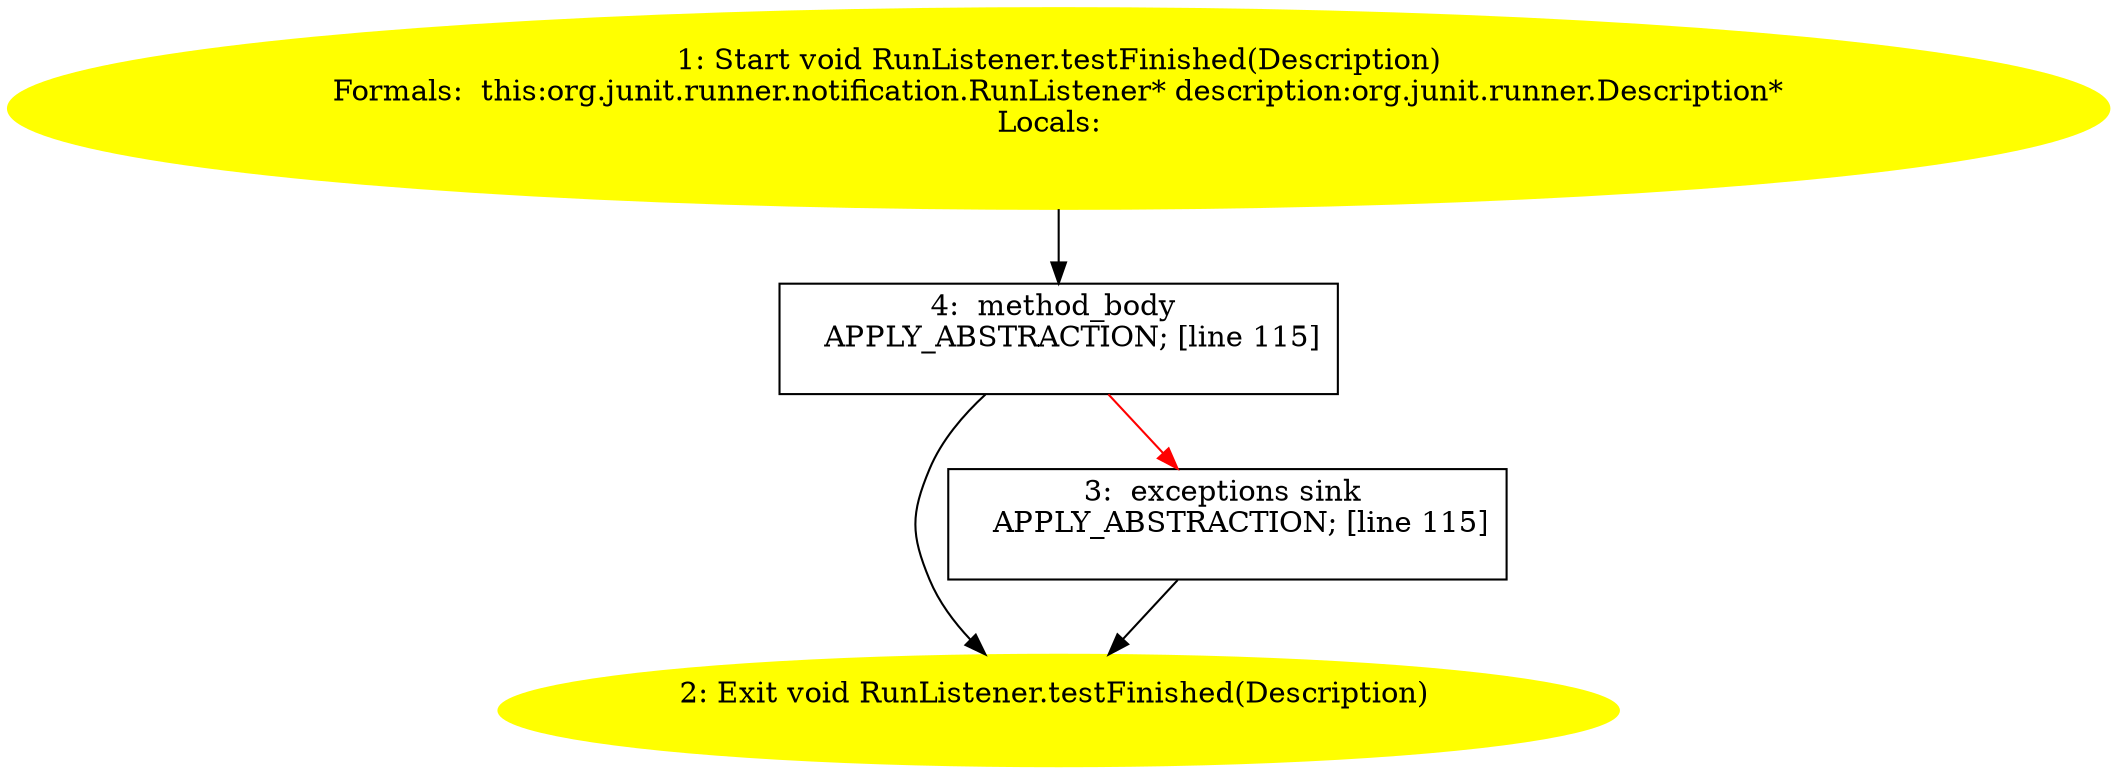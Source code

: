 /* @generated */
digraph cfg {
"org.junit.runner.notification.RunListener.testFinished(org.junit.runner.Description):void.09a5ff1bdcc2b51d0a6fe418189258c3_1" [label="1: Start void RunListener.testFinished(Description)\nFormals:  this:org.junit.runner.notification.RunListener* description:org.junit.runner.Description*\nLocals:  \n  " color=yellow style=filled]
	

	 "org.junit.runner.notification.RunListener.testFinished(org.junit.runner.Description):void.09a5ff1bdcc2b51d0a6fe418189258c3_1" -> "org.junit.runner.notification.RunListener.testFinished(org.junit.runner.Description):void.09a5ff1bdcc2b51d0a6fe418189258c3_4" ;
"org.junit.runner.notification.RunListener.testFinished(org.junit.runner.Description):void.09a5ff1bdcc2b51d0a6fe418189258c3_2" [label="2: Exit void RunListener.testFinished(Description) \n  " color=yellow style=filled]
	

"org.junit.runner.notification.RunListener.testFinished(org.junit.runner.Description):void.09a5ff1bdcc2b51d0a6fe418189258c3_3" [label="3:  exceptions sink \n   APPLY_ABSTRACTION; [line 115]\n " shape="box"]
	

	 "org.junit.runner.notification.RunListener.testFinished(org.junit.runner.Description):void.09a5ff1bdcc2b51d0a6fe418189258c3_3" -> "org.junit.runner.notification.RunListener.testFinished(org.junit.runner.Description):void.09a5ff1bdcc2b51d0a6fe418189258c3_2" ;
"org.junit.runner.notification.RunListener.testFinished(org.junit.runner.Description):void.09a5ff1bdcc2b51d0a6fe418189258c3_4" [label="4:  method_body \n   APPLY_ABSTRACTION; [line 115]\n " shape="box"]
	

	 "org.junit.runner.notification.RunListener.testFinished(org.junit.runner.Description):void.09a5ff1bdcc2b51d0a6fe418189258c3_4" -> "org.junit.runner.notification.RunListener.testFinished(org.junit.runner.Description):void.09a5ff1bdcc2b51d0a6fe418189258c3_2" ;
	 "org.junit.runner.notification.RunListener.testFinished(org.junit.runner.Description):void.09a5ff1bdcc2b51d0a6fe418189258c3_4" -> "org.junit.runner.notification.RunListener.testFinished(org.junit.runner.Description):void.09a5ff1bdcc2b51d0a6fe418189258c3_3" [color="red" ];
}
